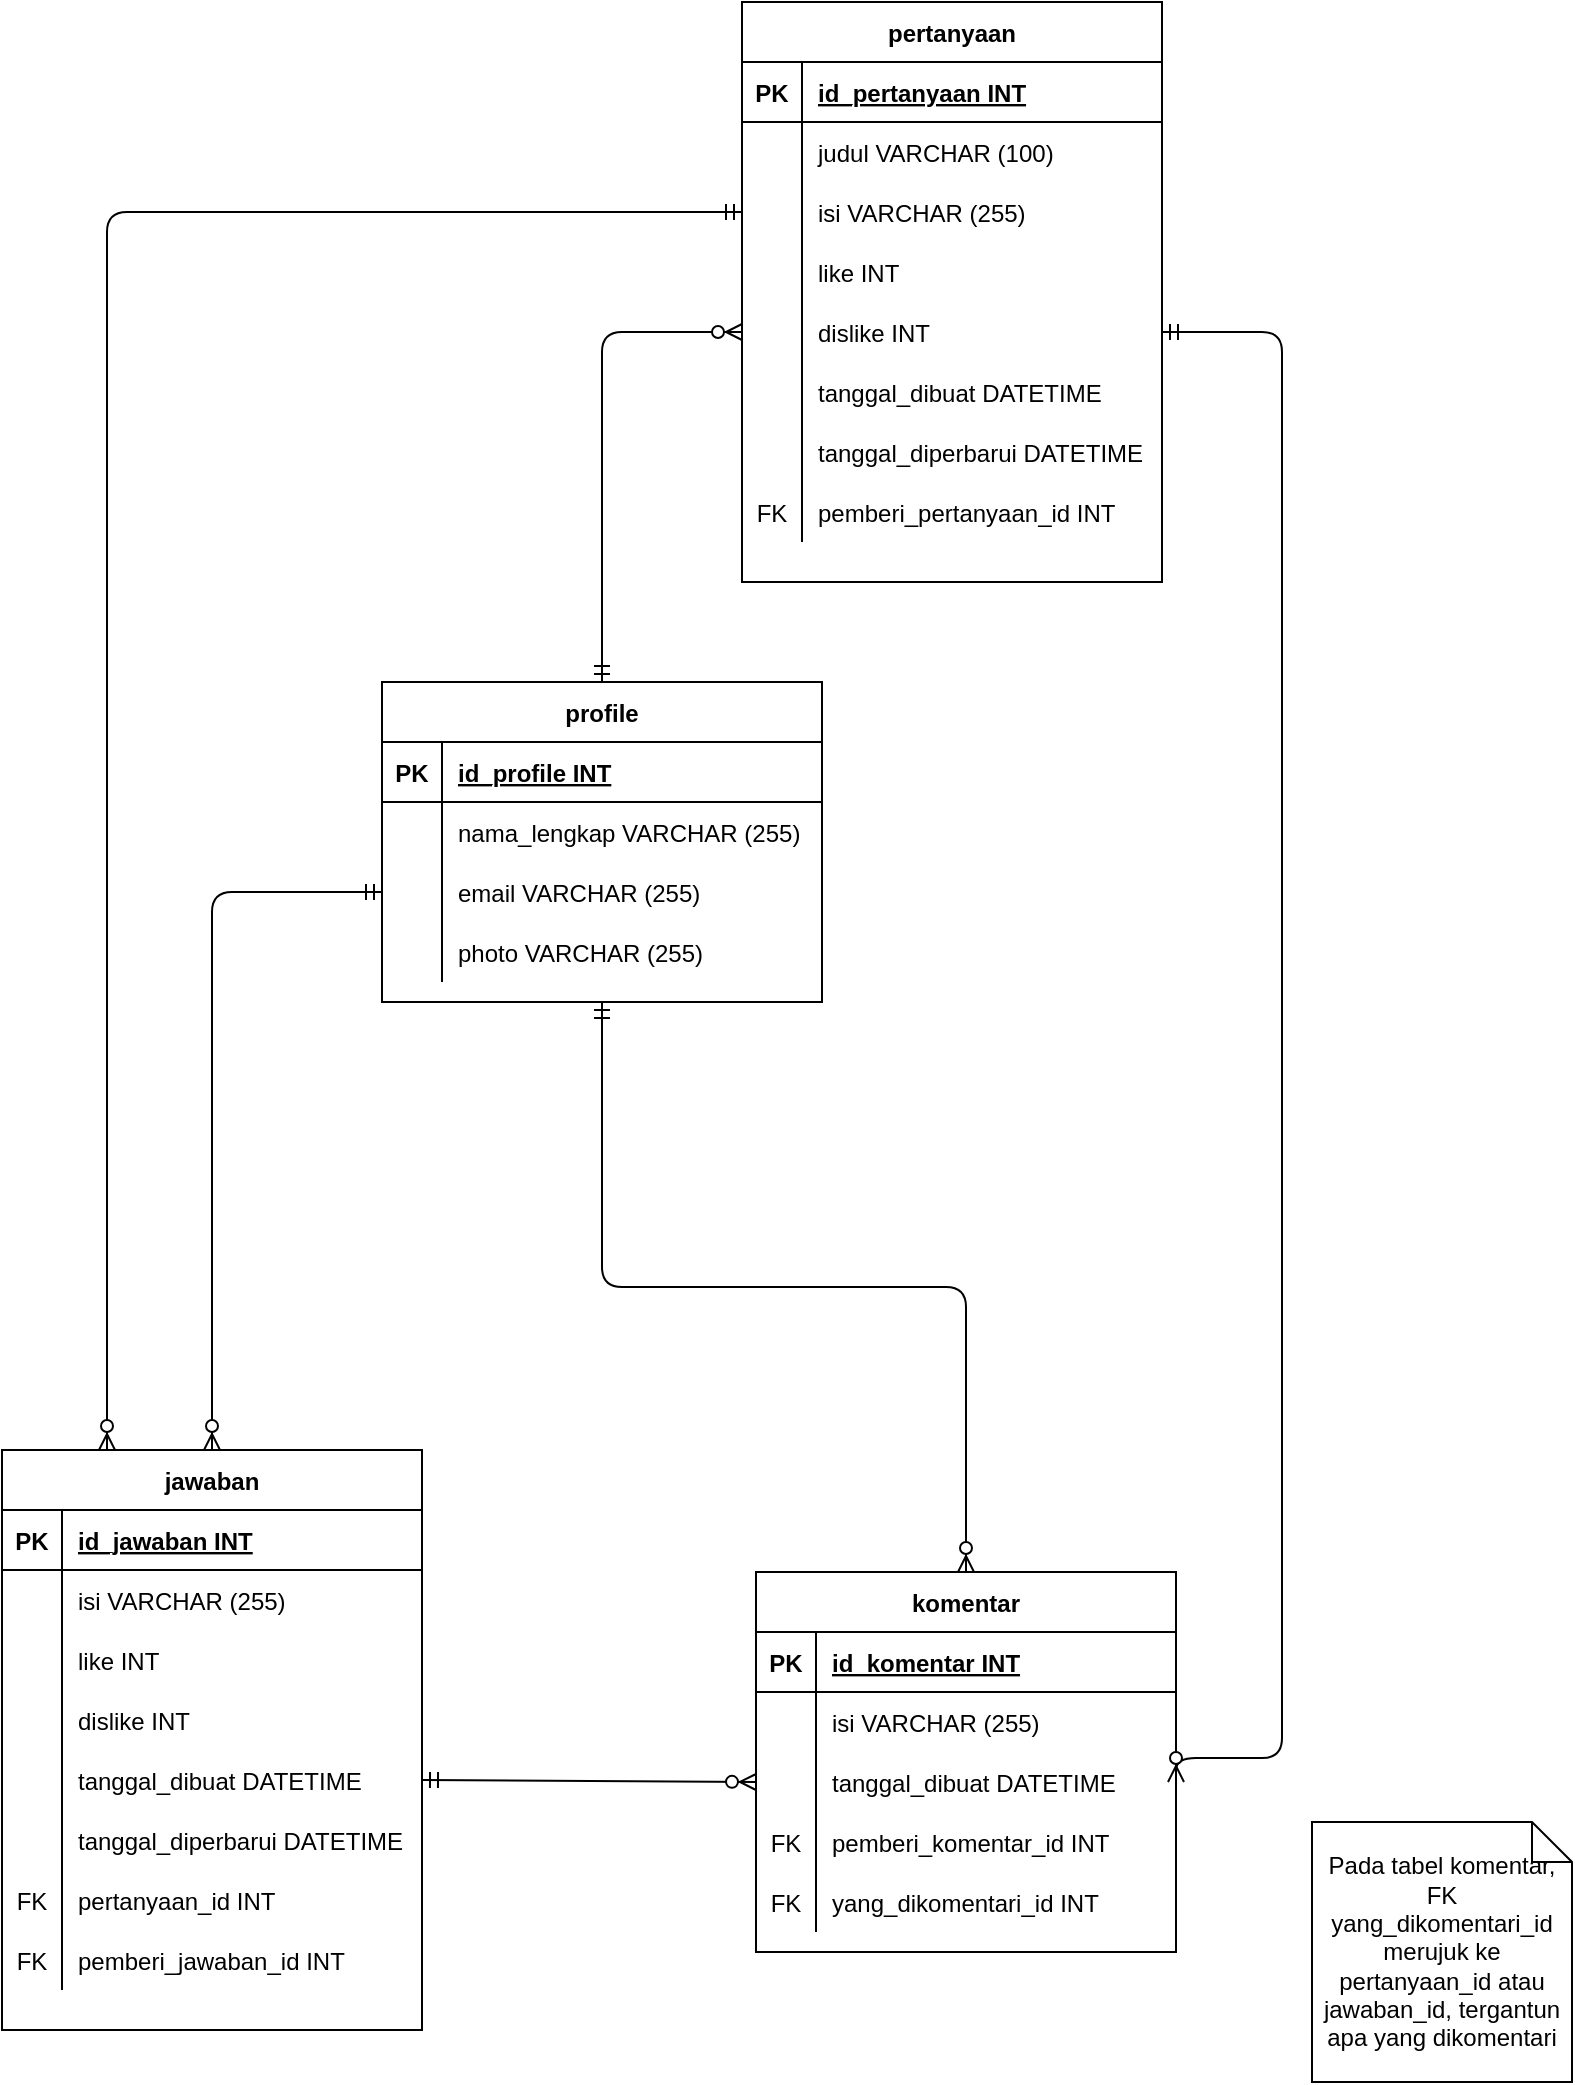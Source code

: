 <mxfile version="13.5.8" type="github">
  <diagram id="Cxm9i9paOQmM7bJxtgCF" name="Page-1">
    <mxGraphModel dx="1965" dy="1285" grid="1" gridSize="10" guides="1" tooltips="1" connect="1" arrows="1" fold="1" page="1" pageScale="1" pageWidth="850" pageHeight="1100" math="0" shadow="0">
      <root>
        <mxCell id="0" />
        <mxCell id="1" parent="0" />
        <mxCell id="eWZNdyF7Qudj8M3pejTk-49" value="" style="group" vertex="1" connectable="0" parent="1">
          <mxGeometry x="415" y="40" width="210" height="230" as="geometry" />
        </mxCell>
        <mxCell id="eWZNdyF7Qudj8M3pejTk-30" value="pertanyaan" style="shape=table;startSize=30;container=1;collapsible=1;childLayout=tableLayout;fixedRows=1;rowLines=0;fontStyle=1;align=center;resizeLast=1;" vertex="1" parent="eWZNdyF7Qudj8M3pejTk-49">
          <mxGeometry width="210" height="290" as="geometry" />
        </mxCell>
        <mxCell id="eWZNdyF7Qudj8M3pejTk-31" value="" style="shape=partialRectangle;collapsible=0;dropTarget=0;pointerEvents=0;fillColor=none;top=0;left=0;bottom=1;right=0;points=[[0,0.5],[1,0.5]];portConstraint=eastwest;" vertex="1" parent="eWZNdyF7Qudj8M3pejTk-30">
          <mxGeometry y="30" width="210" height="30" as="geometry" />
        </mxCell>
        <mxCell id="eWZNdyF7Qudj8M3pejTk-32" value="PK" style="shape=partialRectangle;connectable=0;fillColor=none;top=0;left=0;bottom=0;right=0;fontStyle=1;overflow=hidden;" vertex="1" parent="eWZNdyF7Qudj8M3pejTk-31">
          <mxGeometry width="30" height="30" as="geometry" />
        </mxCell>
        <mxCell id="eWZNdyF7Qudj8M3pejTk-33" value="id_pertanyaan INT" style="shape=partialRectangle;connectable=0;fillColor=none;top=0;left=0;bottom=0;right=0;align=left;spacingLeft=6;fontStyle=5;overflow=hidden;" vertex="1" parent="eWZNdyF7Qudj8M3pejTk-31">
          <mxGeometry x="30" width="180" height="30" as="geometry" />
        </mxCell>
        <mxCell id="eWZNdyF7Qudj8M3pejTk-34" value="" style="shape=partialRectangle;collapsible=0;dropTarget=0;pointerEvents=0;fillColor=none;top=0;left=0;bottom=0;right=0;points=[[0,0.5],[1,0.5]];portConstraint=eastwest;" vertex="1" parent="eWZNdyF7Qudj8M3pejTk-30">
          <mxGeometry y="60" width="210" height="30" as="geometry" />
        </mxCell>
        <mxCell id="eWZNdyF7Qudj8M3pejTk-35" value="" style="shape=partialRectangle;connectable=0;fillColor=none;top=0;left=0;bottom=0;right=0;editable=1;overflow=hidden;" vertex="1" parent="eWZNdyF7Qudj8M3pejTk-34">
          <mxGeometry width="30" height="30" as="geometry" />
        </mxCell>
        <mxCell id="eWZNdyF7Qudj8M3pejTk-36" value="judul VARCHAR (100)" style="shape=partialRectangle;connectable=0;fillColor=none;top=0;left=0;bottom=0;right=0;align=left;spacingLeft=6;overflow=hidden;" vertex="1" parent="eWZNdyF7Qudj8M3pejTk-34">
          <mxGeometry x="30" width="180" height="30" as="geometry" />
        </mxCell>
        <mxCell id="eWZNdyF7Qudj8M3pejTk-37" value="" style="shape=partialRectangle;collapsible=0;dropTarget=0;pointerEvents=0;fillColor=none;top=0;left=0;bottom=0;right=0;points=[[0,0.5],[1,0.5]];portConstraint=eastwest;" vertex="1" parent="eWZNdyF7Qudj8M3pejTk-30">
          <mxGeometry y="90" width="210" height="30" as="geometry" />
        </mxCell>
        <mxCell id="eWZNdyF7Qudj8M3pejTk-38" value="" style="shape=partialRectangle;connectable=0;fillColor=none;top=0;left=0;bottom=0;right=0;editable=1;overflow=hidden;" vertex="1" parent="eWZNdyF7Qudj8M3pejTk-37">
          <mxGeometry width="30" height="30" as="geometry" />
        </mxCell>
        <mxCell id="eWZNdyF7Qudj8M3pejTk-39" value="isi VARCHAR (255)" style="shape=partialRectangle;connectable=0;fillColor=none;top=0;left=0;bottom=0;right=0;align=left;spacingLeft=6;overflow=hidden;" vertex="1" parent="eWZNdyF7Qudj8M3pejTk-37">
          <mxGeometry x="30" width="180" height="30" as="geometry" />
        </mxCell>
        <mxCell id="eWZNdyF7Qudj8M3pejTk-116" value="" style="shape=partialRectangle;collapsible=0;dropTarget=0;pointerEvents=0;fillColor=none;top=0;left=0;bottom=0;right=0;points=[[0,0.5],[1,0.5]];portConstraint=eastwest;" vertex="1" parent="eWZNdyF7Qudj8M3pejTk-30">
          <mxGeometry y="120" width="210" height="30" as="geometry" />
        </mxCell>
        <mxCell id="eWZNdyF7Qudj8M3pejTk-117" value="" style="shape=partialRectangle;connectable=0;fillColor=none;top=0;left=0;bottom=0;right=0;editable=1;overflow=hidden;" vertex="1" parent="eWZNdyF7Qudj8M3pejTk-116">
          <mxGeometry width="30" height="30" as="geometry" />
        </mxCell>
        <mxCell id="eWZNdyF7Qudj8M3pejTk-118" value="like INT" style="shape=partialRectangle;connectable=0;fillColor=none;top=0;left=0;bottom=0;right=0;align=left;spacingLeft=6;overflow=hidden;" vertex="1" parent="eWZNdyF7Qudj8M3pejTk-116">
          <mxGeometry x="30" width="180" height="30" as="geometry" />
        </mxCell>
        <mxCell id="eWZNdyF7Qudj8M3pejTk-127" value="" style="shape=partialRectangle;collapsible=0;dropTarget=0;pointerEvents=0;fillColor=none;top=0;left=0;bottom=0;right=0;points=[[0,0.5],[1,0.5]];portConstraint=eastwest;" vertex="1" parent="eWZNdyF7Qudj8M3pejTk-30">
          <mxGeometry y="150" width="210" height="30" as="geometry" />
        </mxCell>
        <mxCell id="eWZNdyF7Qudj8M3pejTk-128" value="" style="shape=partialRectangle;connectable=0;fillColor=none;top=0;left=0;bottom=0;right=0;editable=1;overflow=hidden;" vertex="1" parent="eWZNdyF7Qudj8M3pejTk-127">
          <mxGeometry width="30" height="30" as="geometry" />
        </mxCell>
        <mxCell id="eWZNdyF7Qudj8M3pejTk-129" value="dislike INT" style="shape=partialRectangle;connectable=0;fillColor=none;top=0;left=0;bottom=0;right=0;align=left;spacingLeft=6;overflow=hidden;" vertex="1" parent="eWZNdyF7Qudj8M3pejTk-127">
          <mxGeometry x="30" width="180" height="30" as="geometry" />
        </mxCell>
        <mxCell id="eWZNdyF7Qudj8M3pejTk-40" value="" style="shape=partialRectangle;collapsible=0;dropTarget=0;pointerEvents=0;fillColor=none;top=0;left=0;bottom=0;right=0;points=[[0,0.5],[1,0.5]];portConstraint=eastwest;" vertex="1" parent="eWZNdyF7Qudj8M3pejTk-30">
          <mxGeometry y="180" width="210" height="30" as="geometry" />
        </mxCell>
        <mxCell id="eWZNdyF7Qudj8M3pejTk-41" value="" style="shape=partialRectangle;connectable=0;fillColor=none;top=0;left=0;bottom=0;right=0;editable=1;overflow=hidden;" vertex="1" parent="eWZNdyF7Qudj8M3pejTk-40">
          <mxGeometry width="30" height="30" as="geometry" />
        </mxCell>
        <mxCell id="eWZNdyF7Qudj8M3pejTk-42" value="tanggal_dibuat DATETIME" style="shape=partialRectangle;connectable=0;fillColor=none;top=0;left=0;bottom=0;right=0;align=left;spacingLeft=6;overflow=hidden;" vertex="1" parent="eWZNdyF7Qudj8M3pejTk-40">
          <mxGeometry x="30" width="180" height="30" as="geometry" />
        </mxCell>
        <mxCell id="eWZNdyF7Qudj8M3pejTk-156" value="" style="shape=partialRectangle;collapsible=0;dropTarget=0;pointerEvents=0;fillColor=none;top=0;left=0;bottom=0;right=0;points=[[0,0.5],[1,0.5]];portConstraint=eastwest;" vertex="1" parent="eWZNdyF7Qudj8M3pejTk-30">
          <mxGeometry y="210" width="210" height="30" as="geometry" />
        </mxCell>
        <mxCell id="eWZNdyF7Qudj8M3pejTk-157" value="" style="shape=partialRectangle;connectable=0;fillColor=none;top=0;left=0;bottom=0;right=0;editable=1;overflow=hidden;" vertex="1" parent="eWZNdyF7Qudj8M3pejTk-156">
          <mxGeometry width="30" height="30" as="geometry" />
        </mxCell>
        <mxCell id="eWZNdyF7Qudj8M3pejTk-158" value="tanggal_diperbarui DATETIME" style="shape=partialRectangle;connectable=0;fillColor=none;top=0;left=0;bottom=0;right=0;align=left;spacingLeft=6;overflow=hidden;" vertex="1" parent="eWZNdyF7Qudj8M3pejTk-156">
          <mxGeometry x="30" width="180" height="30" as="geometry" />
        </mxCell>
        <mxCell id="eWZNdyF7Qudj8M3pejTk-130" value="" style="shape=partialRectangle;collapsible=0;dropTarget=0;pointerEvents=0;fillColor=none;top=0;left=0;bottom=0;right=0;points=[[0,0.5],[1,0.5]];portConstraint=eastwest;" vertex="1" parent="eWZNdyF7Qudj8M3pejTk-30">
          <mxGeometry y="240" width="210" height="30" as="geometry" />
        </mxCell>
        <mxCell id="eWZNdyF7Qudj8M3pejTk-131" value="FK" style="shape=partialRectangle;connectable=0;fillColor=none;top=0;left=0;bottom=0;right=0;fontStyle=0;overflow=hidden;" vertex="1" parent="eWZNdyF7Qudj8M3pejTk-130">
          <mxGeometry width="30" height="30" as="geometry" />
        </mxCell>
        <mxCell id="eWZNdyF7Qudj8M3pejTk-132" value="pemberi_pertanyaan_id INT" style="shape=partialRectangle;connectable=0;fillColor=none;top=0;left=0;bottom=0;right=0;align=left;spacingLeft=6;fontStyle=0;overflow=hidden;" vertex="1" parent="eWZNdyF7Qudj8M3pejTk-130">
          <mxGeometry x="30" width="180" height="30" as="geometry" />
        </mxCell>
        <mxCell id="eWZNdyF7Qudj8M3pejTk-46" value="" style="shape=partialRectangle;collapsible=0;dropTarget=0;pointerEvents=0;fillColor=none;top=0;left=0;bottom=0;right=0;points=[[0,0.5],[1,0.5]];portConstraint=eastwest;" vertex="1" parent="eWZNdyF7Qudj8M3pejTk-49">
          <mxGeometry y="155" width="200" height="30" as="geometry" />
        </mxCell>
        <mxCell id="eWZNdyF7Qudj8M3pejTk-47" value="" style="shape=partialRectangle;connectable=0;fillColor=none;top=0;left=0;bottom=0;right=0;editable=1;overflow=hidden;" vertex="1" parent="eWZNdyF7Qudj8M3pejTk-46">
          <mxGeometry width="30" height="30" as="geometry" />
        </mxCell>
        <mxCell id="eWZNdyF7Qudj8M3pejTk-159" value="" style="fontSize=12;html=1;endArrow=ERzeroToMany;startArrow=ERmandOne;exitX=0.5;exitY=0;exitDx=0;exitDy=0;entryX=0;entryY=0.5;entryDx=0;entryDy=0;edgeStyle=orthogonalEdgeStyle;" edge="1" parent="1" source="eWZNdyF7Qudj8M3pejTk-1" target="eWZNdyF7Qudj8M3pejTk-127">
          <mxGeometry width="100" height="100" relative="1" as="geometry">
            <mxPoint x="245" y="370" as="sourcePoint" />
            <mxPoint x="345" y="270" as="targetPoint" />
          </mxGeometry>
        </mxCell>
        <mxCell id="eWZNdyF7Qudj8M3pejTk-161" value="" style="fontSize=12;html=1;endArrow=ERzeroToMany;startArrow=ERmandOne;exitX=0.5;exitY=1;exitDx=0;exitDy=0;entryX=0.5;entryY=0;entryDx=0;entryDy=0;edgeStyle=orthogonalEdgeStyle;" edge="1" parent="1" source="eWZNdyF7Qudj8M3pejTk-1" target="eWZNdyF7Qudj8M3pejTk-63">
          <mxGeometry width="100" height="100" relative="1" as="geometry">
            <mxPoint x="245" y="540" as="sourcePoint" />
            <mxPoint x="345" y="440" as="targetPoint" />
          </mxGeometry>
        </mxCell>
        <mxCell id="eWZNdyF7Qudj8M3pejTk-171" value="" style="fontSize=12;html=1;endArrow=ERzeroToMany;startArrow=ERmandOne;entryX=0;entryY=0.5;entryDx=0;entryDy=0;exitX=1;exitY=0.5;exitDx=0;exitDy=0;" edge="1" parent="1" source="eWZNdyF7Qudj8M3pejTk-165" target="eWZNdyF7Qudj8M3pejTk-70">
          <mxGeometry width="100" height="100" relative="1" as="geometry">
            <mxPoint x="310" y="1000" as="sourcePoint" />
            <mxPoint x="350" y="750" as="targetPoint" />
          </mxGeometry>
        </mxCell>
        <mxCell id="eWZNdyF7Qudj8M3pejTk-172" value="" style="fontSize=12;html=1;endArrow=ERzeroToMany;startArrow=ERmandOne;exitX=0;exitY=0.5;exitDx=0;exitDy=0;entryX=0.5;entryY=0;entryDx=0;entryDy=0;edgeStyle=orthogonalEdgeStyle;" edge="1" parent="1" source="eWZNdyF7Qudj8M3pejTk-8" target="eWZNdyF7Qudj8M3pejTk-50">
          <mxGeometry width="100" height="100" relative="1" as="geometry">
            <mxPoint x="255" y="450" as="sourcePoint" />
            <mxPoint x="355" y="350" as="targetPoint" />
          </mxGeometry>
        </mxCell>
        <mxCell id="eWZNdyF7Qudj8M3pejTk-173" value="" style="fontSize=12;html=1;endArrow=ERzeroToMany;startArrow=ERmandOne;exitX=0;exitY=0.5;exitDx=0;exitDy=0;entryX=0.25;entryY=0;entryDx=0;entryDy=0;edgeStyle=orthogonalEdgeStyle;" edge="1" parent="1" source="eWZNdyF7Qudj8M3pejTk-37" target="eWZNdyF7Qudj8M3pejTk-50">
          <mxGeometry width="100" height="100" relative="1" as="geometry">
            <mxPoint x="245" y="480" as="sourcePoint" />
            <mxPoint x="345" y="380" as="targetPoint" />
          </mxGeometry>
        </mxCell>
        <mxCell id="eWZNdyF7Qudj8M3pejTk-50" value="jawaban" style="shape=table;startSize=30;container=1;collapsible=1;childLayout=tableLayout;fixedRows=1;rowLines=0;fontStyle=1;align=center;resizeLast=1;" vertex="1" parent="1">
          <mxGeometry x="45" y="764" width="210" height="290" as="geometry" />
        </mxCell>
        <mxCell id="eWZNdyF7Qudj8M3pejTk-51" value="" style="shape=partialRectangle;collapsible=0;dropTarget=0;pointerEvents=0;fillColor=none;top=0;left=0;bottom=1;right=0;points=[[0,0.5],[1,0.5]];portConstraint=eastwest;" vertex="1" parent="eWZNdyF7Qudj8M3pejTk-50">
          <mxGeometry y="30" width="210" height="30" as="geometry" />
        </mxCell>
        <mxCell id="eWZNdyF7Qudj8M3pejTk-52" value="PK" style="shape=partialRectangle;connectable=0;fillColor=none;top=0;left=0;bottom=0;right=0;fontStyle=1;overflow=hidden;" vertex="1" parent="eWZNdyF7Qudj8M3pejTk-51">
          <mxGeometry width="30" height="30" as="geometry" />
        </mxCell>
        <mxCell id="eWZNdyF7Qudj8M3pejTk-53" value="id_jawaban INT" style="shape=partialRectangle;connectable=0;fillColor=none;top=0;left=0;bottom=0;right=0;align=left;spacingLeft=6;fontStyle=5;overflow=hidden;" vertex="1" parent="eWZNdyF7Qudj8M3pejTk-51">
          <mxGeometry x="30" width="180" height="30" as="geometry" />
        </mxCell>
        <mxCell id="eWZNdyF7Qudj8M3pejTk-162" value="" style="shape=partialRectangle;collapsible=0;dropTarget=0;pointerEvents=0;fillColor=none;top=0;left=0;bottom=0;right=0;points=[[0,0.5],[1,0.5]];portConstraint=eastwest;" vertex="1" parent="eWZNdyF7Qudj8M3pejTk-50">
          <mxGeometry y="60" width="210" height="30" as="geometry" />
        </mxCell>
        <mxCell id="eWZNdyF7Qudj8M3pejTk-163" value="" style="shape=partialRectangle;connectable=0;fillColor=none;top=0;left=0;bottom=0;right=0;editable=1;overflow=hidden;" vertex="1" parent="eWZNdyF7Qudj8M3pejTk-162">
          <mxGeometry width="30" height="30" as="geometry" />
        </mxCell>
        <mxCell id="eWZNdyF7Qudj8M3pejTk-164" value="isi VARCHAR (255)" style="shape=partialRectangle;connectable=0;fillColor=none;top=0;left=0;bottom=0;right=0;align=left;spacingLeft=6;overflow=hidden;" vertex="1" parent="eWZNdyF7Qudj8M3pejTk-162">
          <mxGeometry x="30" width="180" height="30" as="geometry" />
        </mxCell>
        <mxCell id="eWZNdyF7Qudj8M3pejTk-177" value="" style="shape=partialRectangle;collapsible=0;dropTarget=0;pointerEvents=0;fillColor=none;top=0;left=0;bottom=0;right=0;points=[[0,0.5],[1,0.5]];portConstraint=eastwest;" vertex="1" parent="eWZNdyF7Qudj8M3pejTk-50">
          <mxGeometry y="90" width="210" height="30" as="geometry" />
        </mxCell>
        <mxCell id="eWZNdyF7Qudj8M3pejTk-178" value="" style="shape=partialRectangle;connectable=0;fillColor=none;top=0;left=0;bottom=0;right=0;editable=1;overflow=hidden;" vertex="1" parent="eWZNdyF7Qudj8M3pejTk-177">
          <mxGeometry width="30" height="30" as="geometry" />
        </mxCell>
        <mxCell id="eWZNdyF7Qudj8M3pejTk-179" value="like INT" style="shape=partialRectangle;connectable=0;fillColor=none;top=0;left=0;bottom=0;right=0;align=left;spacingLeft=6;overflow=hidden;" vertex="1" parent="eWZNdyF7Qudj8M3pejTk-177">
          <mxGeometry x="30" width="180" height="30" as="geometry" />
        </mxCell>
        <mxCell id="eWZNdyF7Qudj8M3pejTk-180" value="" style="shape=partialRectangle;collapsible=0;dropTarget=0;pointerEvents=0;fillColor=none;top=0;left=0;bottom=0;right=0;points=[[0,0.5],[1,0.5]];portConstraint=eastwest;" vertex="1" parent="eWZNdyF7Qudj8M3pejTk-50">
          <mxGeometry y="120" width="210" height="30" as="geometry" />
        </mxCell>
        <mxCell id="eWZNdyF7Qudj8M3pejTk-181" value="" style="shape=partialRectangle;connectable=0;fillColor=none;top=0;left=0;bottom=0;right=0;editable=1;overflow=hidden;" vertex="1" parent="eWZNdyF7Qudj8M3pejTk-180">
          <mxGeometry width="30" height="30" as="geometry" />
        </mxCell>
        <mxCell id="eWZNdyF7Qudj8M3pejTk-182" value="dislike INT" style="shape=partialRectangle;connectable=0;fillColor=none;top=0;left=0;bottom=0;right=0;align=left;spacingLeft=6;overflow=hidden;" vertex="1" parent="eWZNdyF7Qudj8M3pejTk-180">
          <mxGeometry x="30" width="180" height="30" as="geometry" />
        </mxCell>
        <mxCell id="eWZNdyF7Qudj8M3pejTk-165" value="" style="shape=partialRectangle;collapsible=0;dropTarget=0;pointerEvents=0;fillColor=none;top=0;left=0;bottom=0;right=0;points=[[0,0.5],[1,0.5]];portConstraint=eastwest;" vertex="1" parent="eWZNdyF7Qudj8M3pejTk-50">
          <mxGeometry y="150" width="210" height="30" as="geometry" />
        </mxCell>
        <mxCell id="eWZNdyF7Qudj8M3pejTk-166" value="" style="shape=partialRectangle;connectable=0;fillColor=none;top=0;left=0;bottom=0;right=0;editable=1;overflow=hidden;" vertex="1" parent="eWZNdyF7Qudj8M3pejTk-165">
          <mxGeometry width="30" height="30" as="geometry" />
        </mxCell>
        <mxCell id="eWZNdyF7Qudj8M3pejTk-167" value="tanggal_dibuat DATETIME" style="shape=partialRectangle;connectable=0;fillColor=none;top=0;left=0;bottom=0;right=0;align=left;spacingLeft=6;overflow=hidden;" vertex="1" parent="eWZNdyF7Qudj8M3pejTk-165">
          <mxGeometry x="30" width="180" height="30" as="geometry" />
        </mxCell>
        <mxCell id="eWZNdyF7Qudj8M3pejTk-60" value="" style="shape=partialRectangle;collapsible=0;dropTarget=0;pointerEvents=0;fillColor=none;top=0;left=0;bottom=0;right=0;points=[[0,0.5],[1,0.5]];portConstraint=eastwest;" vertex="1" parent="eWZNdyF7Qudj8M3pejTk-50">
          <mxGeometry y="180" width="210" height="30" as="geometry" />
        </mxCell>
        <mxCell id="eWZNdyF7Qudj8M3pejTk-61" value="" style="shape=partialRectangle;connectable=0;fillColor=none;top=0;left=0;bottom=0;right=0;editable=1;overflow=hidden;" vertex="1" parent="eWZNdyF7Qudj8M3pejTk-60">
          <mxGeometry width="30" height="30" as="geometry" />
        </mxCell>
        <mxCell id="eWZNdyF7Qudj8M3pejTk-62" value="tanggal_diperbarui DATETIME" style="shape=partialRectangle;connectable=0;fillColor=none;top=0;left=0;bottom=0;right=0;align=left;spacingLeft=6;overflow=hidden;" vertex="1" parent="eWZNdyF7Qudj8M3pejTk-60">
          <mxGeometry x="30" width="180" height="30" as="geometry" />
        </mxCell>
        <mxCell id="eWZNdyF7Qudj8M3pejTk-139" value="" style="shape=partialRectangle;collapsible=0;dropTarget=0;pointerEvents=0;fillColor=none;top=0;left=0;bottom=0;right=0;points=[[0,0.5],[1,0.5]];portConstraint=eastwest;" vertex="1" parent="eWZNdyF7Qudj8M3pejTk-50">
          <mxGeometry y="210" width="210" height="30" as="geometry" />
        </mxCell>
        <mxCell id="eWZNdyF7Qudj8M3pejTk-140" value="FK" style="shape=partialRectangle;connectable=0;fillColor=none;top=0;left=0;bottom=0;right=0;fontStyle=0;overflow=hidden;" vertex="1" parent="eWZNdyF7Qudj8M3pejTk-139">
          <mxGeometry width="30" height="30" as="geometry" />
        </mxCell>
        <mxCell id="eWZNdyF7Qudj8M3pejTk-141" value="pertanyaan_id INT" style="shape=partialRectangle;connectable=0;fillColor=none;top=0;left=0;bottom=0;right=0;align=left;spacingLeft=6;fontStyle=0;overflow=hidden;" vertex="1" parent="eWZNdyF7Qudj8M3pejTk-139">
          <mxGeometry x="30" width="180" height="30" as="geometry" />
        </mxCell>
        <mxCell id="eWZNdyF7Qudj8M3pejTk-168" value="" style="shape=partialRectangle;collapsible=0;dropTarget=0;pointerEvents=0;fillColor=none;top=0;left=0;bottom=0;right=0;points=[[0,0.5],[1,0.5]];portConstraint=eastwest;" vertex="1" parent="eWZNdyF7Qudj8M3pejTk-50">
          <mxGeometry y="240" width="210" height="30" as="geometry" />
        </mxCell>
        <mxCell id="eWZNdyF7Qudj8M3pejTk-169" value="FK" style="shape=partialRectangle;connectable=0;fillColor=none;top=0;left=0;bottom=0;right=0;fontStyle=0;overflow=hidden;" vertex="1" parent="eWZNdyF7Qudj8M3pejTk-168">
          <mxGeometry width="30" height="30" as="geometry" />
        </mxCell>
        <mxCell id="eWZNdyF7Qudj8M3pejTk-170" value="pemberi_jawaban_id INT" style="shape=partialRectangle;connectable=0;fillColor=none;top=0;left=0;bottom=0;right=0;align=left;spacingLeft=6;fontStyle=0;overflow=hidden;" vertex="1" parent="eWZNdyF7Qudj8M3pejTk-168">
          <mxGeometry x="30" width="180" height="30" as="geometry" />
        </mxCell>
        <mxCell id="eWZNdyF7Qudj8M3pejTk-63" value="komentar" style="shape=table;startSize=30;container=1;collapsible=1;childLayout=tableLayout;fixedRows=1;rowLines=0;fontStyle=1;align=center;resizeLast=1;" vertex="1" parent="1">
          <mxGeometry x="422" y="825" width="210" height="190" as="geometry" />
        </mxCell>
        <mxCell id="eWZNdyF7Qudj8M3pejTk-64" value="" style="shape=partialRectangle;collapsible=0;dropTarget=0;pointerEvents=0;fillColor=none;top=0;left=0;bottom=1;right=0;points=[[0,0.5],[1,0.5]];portConstraint=eastwest;" vertex="1" parent="eWZNdyF7Qudj8M3pejTk-63">
          <mxGeometry y="30" width="210" height="30" as="geometry" />
        </mxCell>
        <mxCell id="eWZNdyF7Qudj8M3pejTk-65" value="PK" style="shape=partialRectangle;connectable=0;fillColor=none;top=0;left=0;bottom=0;right=0;fontStyle=1;overflow=hidden;" vertex="1" parent="eWZNdyF7Qudj8M3pejTk-64">
          <mxGeometry width="30" height="30" as="geometry" />
        </mxCell>
        <mxCell id="eWZNdyF7Qudj8M3pejTk-66" value="id_komentar INT" style="shape=partialRectangle;connectable=0;fillColor=none;top=0;left=0;bottom=0;right=0;align=left;spacingLeft=6;fontStyle=5;overflow=hidden;" vertex="1" parent="eWZNdyF7Qudj8M3pejTk-64">
          <mxGeometry x="30" width="180" height="30" as="geometry" />
        </mxCell>
        <mxCell id="eWZNdyF7Qudj8M3pejTk-67" value="" style="shape=partialRectangle;collapsible=0;dropTarget=0;pointerEvents=0;fillColor=none;top=0;left=0;bottom=0;right=0;points=[[0,0.5],[1,0.5]];portConstraint=eastwest;" vertex="1" parent="eWZNdyF7Qudj8M3pejTk-63">
          <mxGeometry y="60" width="210" height="30" as="geometry" />
        </mxCell>
        <mxCell id="eWZNdyF7Qudj8M3pejTk-68" value="" style="shape=partialRectangle;connectable=0;fillColor=none;top=0;left=0;bottom=0;right=0;editable=1;overflow=hidden;" vertex="1" parent="eWZNdyF7Qudj8M3pejTk-67">
          <mxGeometry width="30" height="30" as="geometry" />
        </mxCell>
        <mxCell id="eWZNdyF7Qudj8M3pejTk-69" value="isi VARCHAR (255)" style="shape=partialRectangle;connectable=0;fillColor=none;top=0;left=0;bottom=0;right=0;align=left;spacingLeft=6;overflow=hidden;" vertex="1" parent="eWZNdyF7Qudj8M3pejTk-67">
          <mxGeometry x="30" width="180" height="30" as="geometry" />
        </mxCell>
        <mxCell id="eWZNdyF7Qudj8M3pejTk-70" value="" style="shape=partialRectangle;collapsible=0;dropTarget=0;pointerEvents=0;fillColor=none;top=0;left=0;bottom=0;right=0;points=[[0,0.5],[1,0.5]];portConstraint=eastwest;" vertex="1" parent="eWZNdyF7Qudj8M3pejTk-63">
          <mxGeometry y="90" width="210" height="30" as="geometry" />
        </mxCell>
        <mxCell id="eWZNdyF7Qudj8M3pejTk-71" value="" style="shape=partialRectangle;connectable=0;fillColor=none;top=0;left=0;bottom=0;right=0;editable=1;overflow=hidden;" vertex="1" parent="eWZNdyF7Qudj8M3pejTk-70">
          <mxGeometry width="30" height="30" as="geometry" />
        </mxCell>
        <mxCell id="eWZNdyF7Qudj8M3pejTk-72" value="tanggal_dibuat DATETIME" style="shape=partialRectangle;connectable=0;fillColor=none;top=0;left=0;bottom=0;right=0;align=left;spacingLeft=6;overflow=hidden;" vertex="1" parent="eWZNdyF7Qudj8M3pejTk-70">
          <mxGeometry x="30" width="180" height="30" as="geometry" />
        </mxCell>
        <mxCell id="eWZNdyF7Qudj8M3pejTk-90" value="" style="shape=partialRectangle;collapsible=0;dropTarget=0;pointerEvents=0;fillColor=none;top=0;left=0;bottom=0;right=0;points=[[0,0.5],[1,0.5]];portConstraint=eastwest;" vertex="1" parent="eWZNdyF7Qudj8M3pejTk-63">
          <mxGeometry y="120" width="210" height="30" as="geometry" />
        </mxCell>
        <mxCell id="eWZNdyF7Qudj8M3pejTk-91" value="FK" style="shape=partialRectangle;connectable=0;fillColor=none;top=0;left=0;bottom=0;right=0;fontStyle=0;overflow=hidden;" vertex="1" parent="eWZNdyF7Qudj8M3pejTk-90">
          <mxGeometry width="30" height="30" as="geometry" />
        </mxCell>
        <mxCell id="eWZNdyF7Qudj8M3pejTk-92" value="pemberi_komentar_id INT" style="shape=partialRectangle;connectable=0;fillColor=none;top=0;left=0;bottom=0;right=0;align=left;spacingLeft=6;fontStyle=0;overflow=hidden;" vertex="1" parent="eWZNdyF7Qudj8M3pejTk-90">
          <mxGeometry x="30" width="180" height="30" as="geometry" />
        </mxCell>
        <mxCell id="eWZNdyF7Qudj8M3pejTk-100" value="" style="shape=partialRectangle;collapsible=0;dropTarget=0;pointerEvents=0;fillColor=none;top=0;left=0;bottom=0;right=0;points=[[0,0.5],[1,0.5]];portConstraint=eastwest;" vertex="1" parent="eWZNdyF7Qudj8M3pejTk-63">
          <mxGeometry y="150" width="210" height="30" as="geometry" />
        </mxCell>
        <mxCell id="eWZNdyF7Qudj8M3pejTk-101" value="FK" style="shape=partialRectangle;connectable=0;fillColor=none;top=0;left=0;bottom=0;right=0;fontStyle=0;overflow=hidden;" vertex="1" parent="eWZNdyF7Qudj8M3pejTk-100">
          <mxGeometry width="30" height="30" as="geometry" />
        </mxCell>
        <mxCell id="eWZNdyF7Qudj8M3pejTk-102" value="yang_dikomentari_id INT" style="shape=partialRectangle;connectable=0;fillColor=none;top=0;left=0;bottom=0;right=0;align=left;spacingLeft=6;fontStyle=0;overflow=hidden;" vertex="1" parent="eWZNdyF7Qudj8M3pejTk-100">
          <mxGeometry x="30" width="180" height="30" as="geometry" />
        </mxCell>
        <mxCell id="eWZNdyF7Qudj8M3pejTk-1" value="profile" style="shape=table;startSize=30;container=1;collapsible=1;childLayout=tableLayout;fixedRows=1;rowLines=0;fontStyle=1;align=center;resizeLast=1;" vertex="1" parent="1">
          <mxGeometry x="235" y="380" width="220" height="160" as="geometry" />
        </mxCell>
        <mxCell id="eWZNdyF7Qudj8M3pejTk-2" value="" style="shape=partialRectangle;collapsible=0;dropTarget=0;pointerEvents=0;fillColor=none;top=0;left=0;bottom=1;right=0;points=[[0,0.5],[1,0.5]];portConstraint=eastwest;" vertex="1" parent="eWZNdyF7Qudj8M3pejTk-1">
          <mxGeometry y="30" width="220" height="30" as="geometry" />
        </mxCell>
        <mxCell id="eWZNdyF7Qudj8M3pejTk-3" value="PK" style="shape=partialRectangle;connectable=0;fillColor=none;top=0;left=0;bottom=0;right=0;fontStyle=1;overflow=hidden;" vertex="1" parent="eWZNdyF7Qudj8M3pejTk-2">
          <mxGeometry width="30" height="30" as="geometry" />
        </mxCell>
        <mxCell id="eWZNdyF7Qudj8M3pejTk-4" value="id_profile INT" style="shape=partialRectangle;connectable=0;fillColor=none;top=0;left=0;bottom=0;right=0;align=left;spacingLeft=6;fontStyle=5;overflow=hidden;" vertex="1" parent="eWZNdyF7Qudj8M3pejTk-2">
          <mxGeometry x="30" width="190" height="30" as="geometry" />
        </mxCell>
        <mxCell id="eWZNdyF7Qudj8M3pejTk-5" value="" style="shape=partialRectangle;collapsible=0;dropTarget=0;pointerEvents=0;fillColor=none;top=0;left=0;bottom=0;right=0;points=[[0,0.5],[1,0.5]];portConstraint=eastwest;" vertex="1" parent="eWZNdyF7Qudj8M3pejTk-1">
          <mxGeometry y="60" width="220" height="30" as="geometry" />
        </mxCell>
        <mxCell id="eWZNdyF7Qudj8M3pejTk-6" value="" style="shape=partialRectangle;connectable=0;fillColor=none;top=0;left=0;bottom=0;right=0;editable=1;overflow=hidden;" vertex="1" parent="eWZNdyF7Qudj8M3pejTk-5">
          <mxGeometry width="30" height="30" as="geometry" />
        </mxCell>
        <mxCell id="eWZNdyF7Qudj8M3pejTk-7" value="nama_lengkap VARCHAR (255)" style="shape=partialRectangle;connectable=0;fillColor=none;top=0;left=0;bottom=0;right=0;align=left;spacingLeft=6;overflow=hidden;" vertex="1" parent="eWZNdyF7Qudj8M3pejTk-5">
          <mxGeometry x="30" width="190" height="30" as="geometry" />
        </mxCell>
        <mxCell id="eWZNdyF7Qudj8M3pejTk-8" value="" style="shape=partialRectangle;collapsible=0;dropTarget=0;pointerEvents=0;fillColor=none;top=0;left=0;bottom=0;right=0;points=[[0,0.5],[1,0.5]];portConstraint=eastwest;" vertex="1" parent="eWZNdyF7Qudj8M3pejTk-1">
          <mxGeometry y="90" width="220" height="30" as="geometry" />
        </mxCell>
        <mxCell id="eWZNdyF7Qudj8M3pejTk-9" value="" style="shape=partialRectangle;connectable=0;fillColor=none;top=0;left=0;bottom=0;right=0;editable=1;overflow=hidden;" vertex="1" parent="eWZNdyF7Qudj8M3pejTk-8">
          <mxGeometry width="30" height="30" as="geometry" />
        </mxCell>
        <mxCell id="eWZNdyF7Qudj8M3pejTk-10" value="email VARCHAR (255)" style="shape=partialRectangle;connectable=0;fillColor=none;top=0;left=0;bottom=0;right=0;align=left;spacingLeft=6;overflow=hidden;" vertex="1" parent="eWZNdyF7Qudj8M3pejTk-8">
          <mxGeometry x="30" width="190" height="30" as="geometry" />
        </mxCell>
        <mxCell id="eWZNdyF7Qudj8M3pejTk-11" value="" style="shape=partialRectangle;collapsible=0;dropTarget=0;pointerEvents=0;fillColor=none;top=0;left=0;bottom=0;right=0;points=[[0,0.5],[1,0.5]];portConstraint=eastwest;" vertex="1" parent="eWZNdyF7Qudj8M3pejTk-1">
          <mxGeometry y="120" width="220" height="30" as="geometry" />
        </mxCell>
        <mxCell id="eWZNdyF7Qudj8M3pejTk-12" value="" style="shape=partialRectangle;connectable=0;fillColor=none;top=0;left=0;bottom=0;right=0;editable=1;overflow=hidden;" vertex="1" parent="eWZNdyF7Qudj8M3pejTk-11">
          <mxGeometry width="30" height="30" as="geometry" />
        </mxCell>
        <mxCell id="eWZNdyF7Qudj8M3pejTk-13" value="photo VARCHAR (255)" style="shape=partialRectangle;connectable=0;fillColor=none;top=0;left=0;bottom=0;right=0;align=left;spacingLeft=6;overflow=hidden;" vertex="1" parent="eWZNdyF7Qudj8M3pejTk-11">
          <mxGeometry x="30" width="190" height="30" as="geometry" />
        </mxCell>
        <mxCell id="eWZNdyF7Qudj8M3pejTk-176" value="" style="fontSize=12;html=1;endArrow=ERzeroToMany;startArrow=ERmandOne;exitX=1;exitY=0.5;exitDx=0;exitDy=0;entryX=1;entryY=0.5;entryDx=0;entryDy=0;edgeStyle=orthogonalEdgeStyle;" edge="1" parent="1" source="eWZNdyF7Qudj8M3pejTk-127" target="eWZNdyF7Qudj8M3pejTk-70">
          <mxGeometry width="100" height="100" relative="1" as="geometry">
            <mxPoint x="525" y="470" as="sourcePoint" />
            <mxPoint x="525" y="650" as="targetPoint" />
            <Array as="points">
              <mxPoint x="685" y="205" />
              <mxPoint x="685" y="918" />
            </Array>
          </mxGeometry>
        </mxCell>
        <mxCell id="eWZNdyF7Qudj8M3pejTk-183" value="Pada tabel komentar, FK yang_dikomentari_id merujuk ke pertanyaan_id atau jawaban_id, tergantun apa yang dikomentari" style="shape=note;size=20;whiteSpace=wrap;html=1;" vertex="1" parent="1">
          <mxGeometry x="700" y="950" width="130" height="130" as="geometry" />
        </mxCell>
      </root>
    </mxGraphModel>
  </diagram>
</mxfile>
